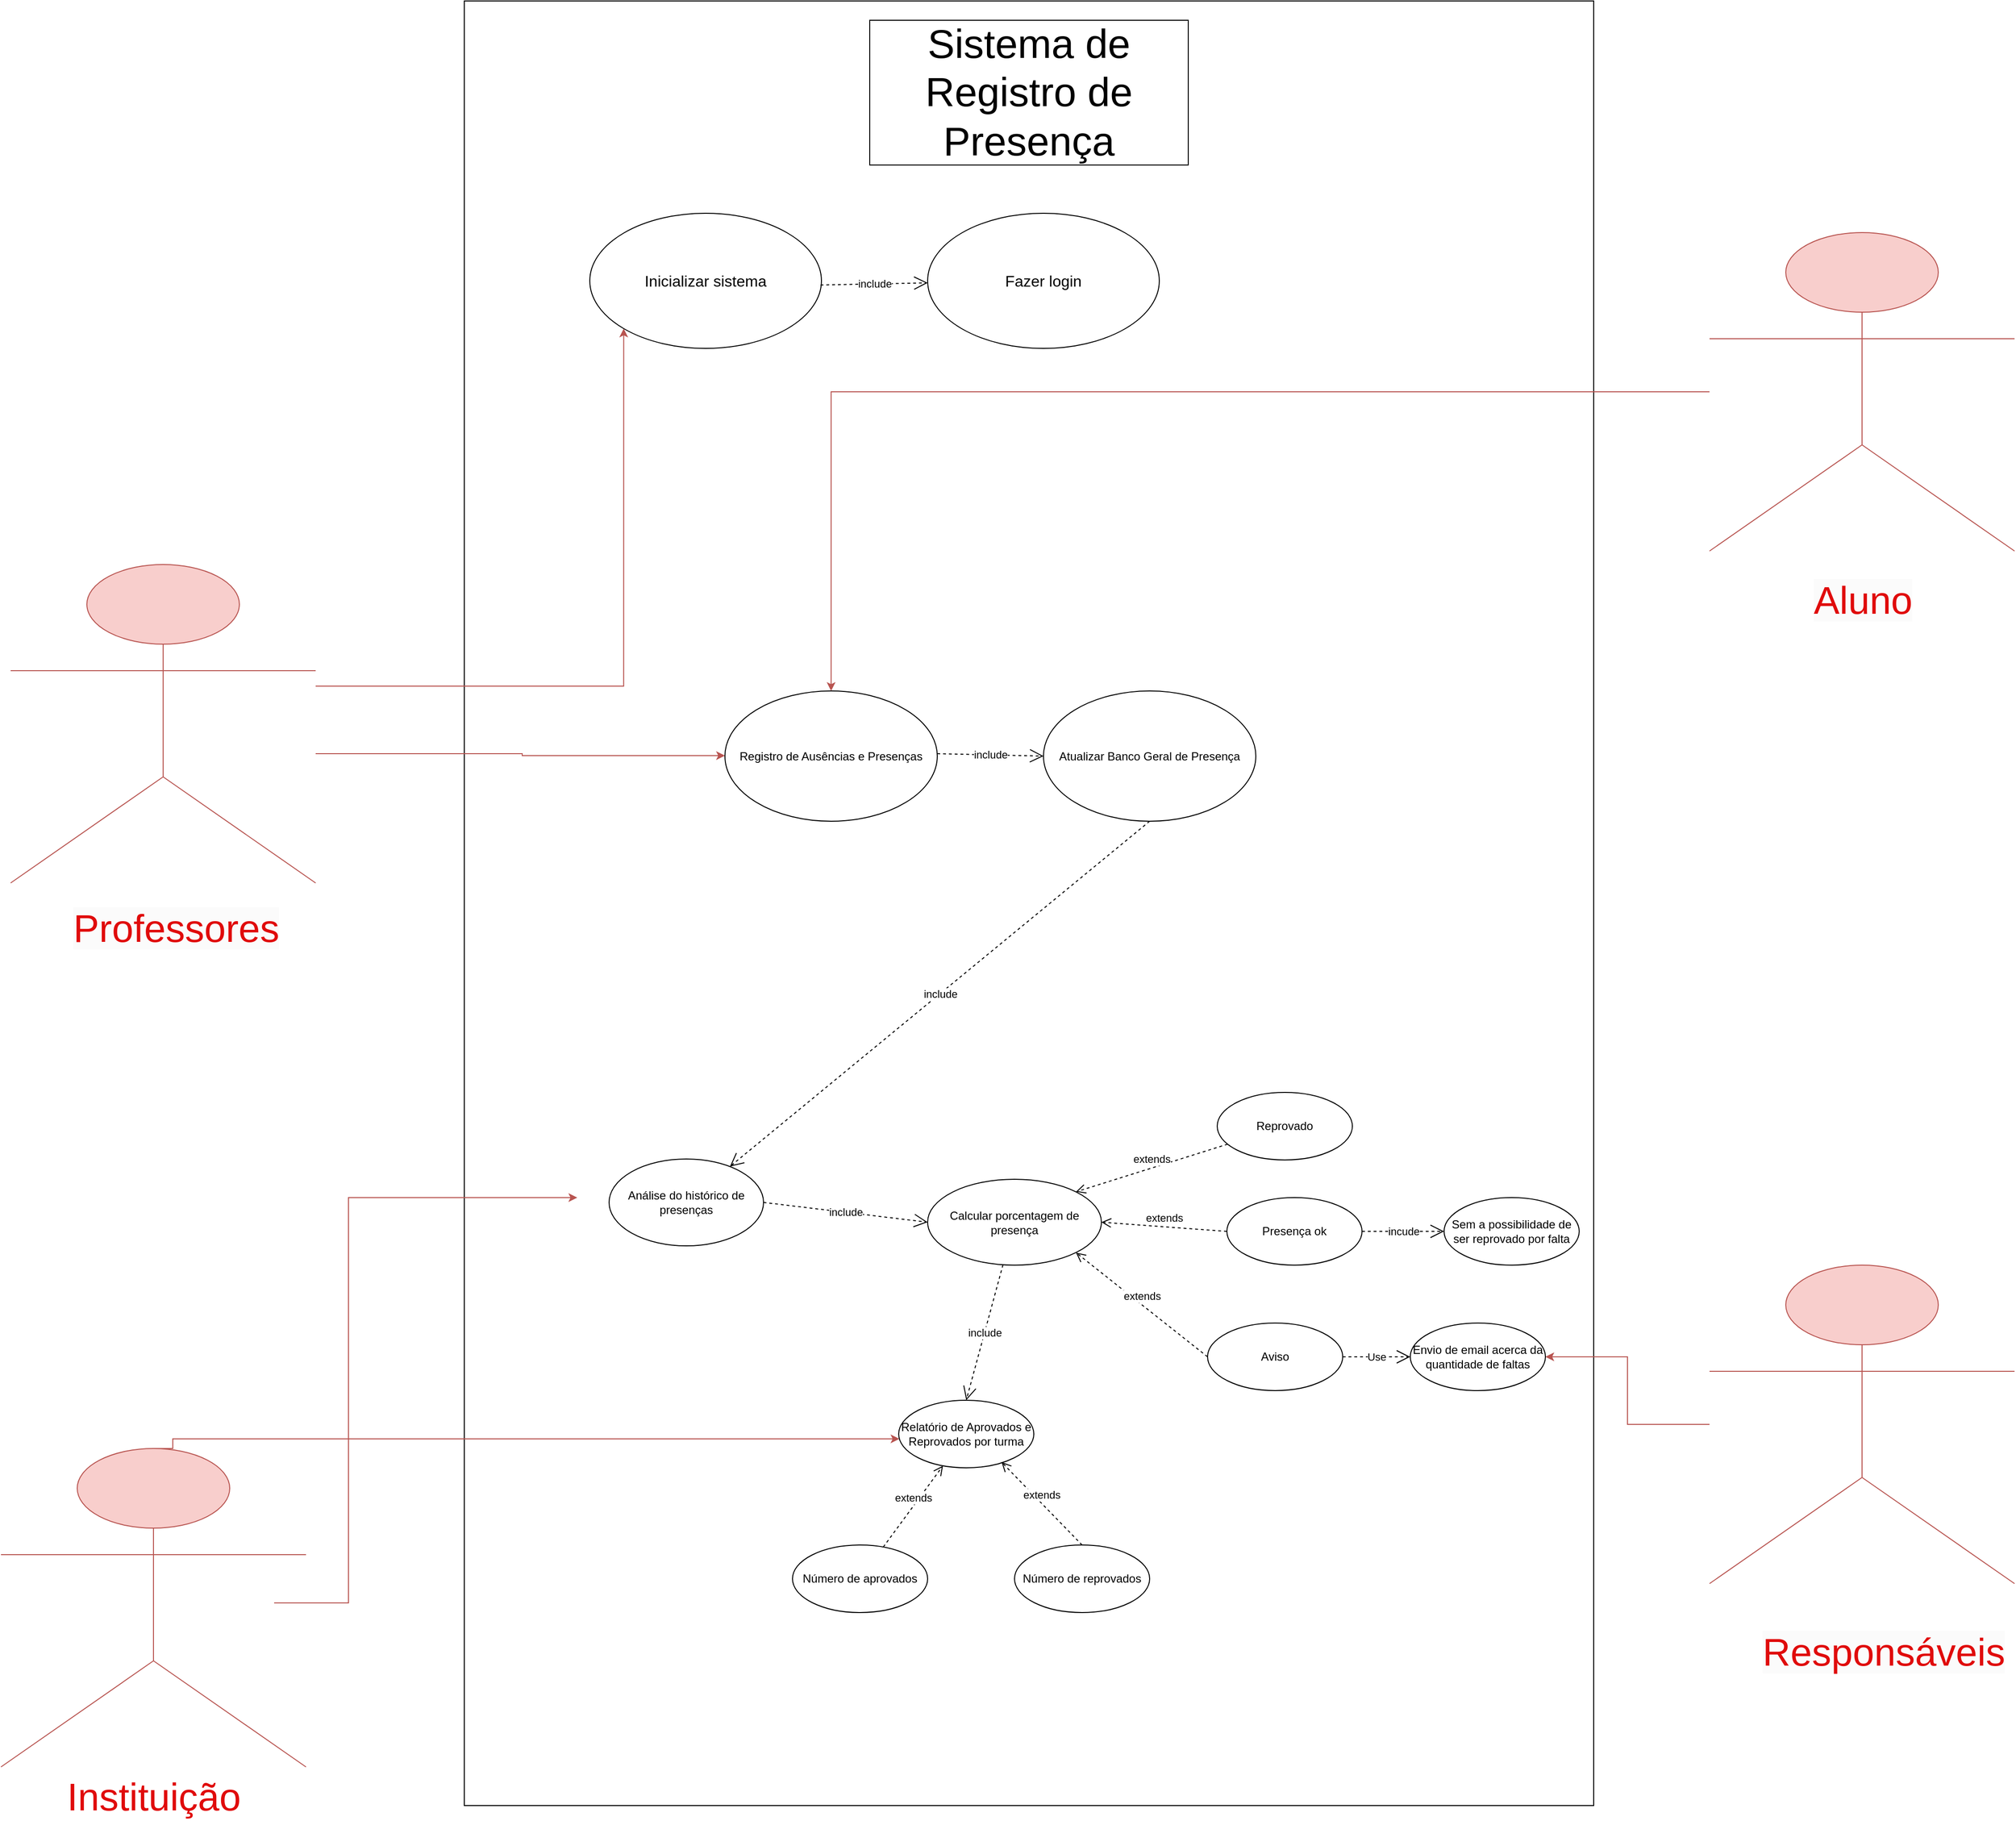 <mxfile version="24.2.1" type="github">
  <diagram name="Página-1" id="Vh1qg6BBF9lEuc6MsgIA">
    <mxGraphModel dx="3267" dy="1135" grid="1" gridSize="10" guides="1" tooltips="1" connect="1" arrows="1" fold="1" page="1" pageScale="1" pageWidth="1169" pageHeight="1654" math="0" shadow="0">
      <root>
        <mxCell id="0" />
        <mxCell id="1" parent="0" />
        <mxCell id="VPOFz69Hzn8sEPwOuCHB-2" value="" style="html=1;points=[[0,0,0,0,5],[0,1,0,0,-5],[1,0,0,0,5],[1,1,0,0,-5]];perimeter=orthogonalPerimeter;outlineConnect=0;targetShapes=umlLifeline;portConstraint=eastwest;newEdgeStyle={&quot;curved&quot;:0,&quot;rounded&quot;:0};" parent="1" vertex="1">
          <mxGeometry x="-570" y="740" width="1170" height="1870" as="geometry" />
        </mxCell>
        <mxCell id="VPOFz69Hzn8sEPwOuCHB-14" style="edgeStyle=orthogonalEdgeStyle;rounded=0;orthogonalLoop=1;jettySize=auto;html=1;entryX=0;entryY=1;entryDx=0;entryDy=0;fillColor=#f8cecc;strokeColor=#b85450;" parent="1" source="VPOFz69Hzn8sEPwOuCHB-3" target="VPOFz69Hzn8sEPwOuCHB-13" edge="1">
          <mxGeometry relative="1" as="geometry">
            <Array as="points">
              <mxPoint x="-405" y="1450" />
            </Array>
          </mxGeometry>
        </mxCell>
        <mxCell id="VPOFz69Hzn8sEPwOuCHB-19" style="edgeStyle=orthogonalEdgeStyle;rounded=0;orthogonalLoop=1;jettySize=auto;html=1;fillColor=#f8cecc;strokeColor=#b85450;" parent="1" source="VPOFz69Hzn8sEPwOuCHB-3" target="VPOFz69Hzn8sEPwOuCHB-15" edge="1">
          <mxGeometry relative="1" as="geometry">
            <Array as="points">
              <mxPoint x="-510" y="1520" />
              <mxPoint x="-510" y="1522" />
            </Array>
          </mxGeometry>
        </mxCell>
        <mxCell id="VPOFz69Hzn8sEPwOuCHB-3" value="&lt;div style=&quot;font-size: 40px;&quot;&gt;&lt;br&gt;&lt;/div&gt;" style="shape=umlActor;verticalLabelPosition=bottom;verticalAlign=top;html=1;fillColor=#f8cecc;strokeColor=#b85450;" parent="1" vertex="1">
          <mxGeometry x="-1040" y="1324" width="316" height="330" as="geometry" />
        </mxCell>
        <mxCell id="VPOFz69Hzn8sEPwOuCHB-35" style="edgeStyle=orthogonalEdgeStyle;rounded=0;orthogonalLoop=1;jettySize=auto;html=1;fillColor=#f8cecc;strokeColor=#b85450;" parent="1" source="VPOFz69Hzn8sEPwOuCHB-7" target="VPOFz69Hzn8sEPwOuCHB-15" edge="1">
          <mxGeometry relative="1" as="geometry" />
        </mxCell>
        <mxCell id="VPOFz69Hzn8sEPwOuCHB-7" value="&lt;div style=&quot;font-size: 40px;&quot;&gt;&lt;br&gt;&lt;/div&gt;" style="shape=umlActor;verticalLabelPosition=bottom;verticalAlign=top;html=1;fillColor=#f8cecc;strokeColor=#b85450;" parent="1" vertex="1">
          <mxGeometry x="720" y="980" width="316" height="330" as="geometry" />
        </mxCell>
        <mxCell id="VPOFz69Hzn8sEPwOuCHB-55" style="edgeStyle=orthogonalEdgeStyle;rounded=0;orthogonalLoop=1;jettySize=auto;html=1;fillColor=#f8cecc;strokeColor=#b85450;" parent="1" source="VPOFz69Hzn8sEPwOuCHB-8" target="VPOFz69Hzn8sEPwOuCHB-51" edge="1">
          <mxGeometry relative="1" as="geometry" />
        </mxCell>
        <mxCell id="VPOFz69Hzn8sEPwOuCHB-8" value="&lt;div style=&quot;font-size: 40px;&quot;&gt;&lt;br&gt;&lt;/div&gt;" style="shape=umlActor;verticalLabelPosition=bottom;verticalAlign=top;html=1;fillColor=#f8cecc;strokeColor=#b85450;" parent="1" vertex="1">
          <mxGeometry x="720" y="2050" width="316" height="330" as="geometry" />
        </mxCell>
        <mxCell id="VPOFz69Hzn8sEPwOuCHB-13" value="&lt;font style=&quot;font-size: 16px;&quot;&gt;Inicializar sistema&lt;/font&gt;" style="ellipse;whiteSpace=wrap;html=1;" parent="1" vertex="1">
          <mxGeometry x="-440" y="960" width="240" height="140" as="geometry" />
        </mxCell>
        <mxCell id="VPOFz69Hzn8sEPwOuCHB-15" value="Registro de Ausências e Presenças" style="ellipse;whiteSpace=wrap;html=1;" parent="1" vertex="1">
          <mxGeometry x="-300" y="1455" width="220" height="135" as="geometry" />
        </mxCell>
        <mxCell id="VPOFz69Hzn8sEPwOuCHB-22" value="Atualizar Banco Geral de Presença" style="ellipse;whiteSpace=wrap;html=1;" parent="1" vertex="1">
          <mxGeometry x="30" y="1455" width="220" height="135" as="geometry" />
        </mxCell>
        <mxCell id="VPOFz69Hzn8sEPwOuCHB-24" value="include" style="endArrow=open;endSize=12;dashed=1;html=1;rounded=0;entryX=0;entryY=0.5;entryDx=0;entryDy=0;" parent="1" target="VPOFz69Hzn8sEPwOuCHB-22" edge="1">
          <mxGeometry width="160" relative="1" as="geometry">
            <mxPoint x="-80" y="1520" as="sourcePoint" />
            <mxPoint x="40" y="1520" as="targetPoint" />
          </mxGeometry>
        </mxCell>
        <mxCell id="VPOFz69Hzn8sEPwOuCHB-26" value="&lt;font style=&quot;font-size: 16px;&quot;&gt;Fazer login&lt;/font&gt;" style="ellipse;whiteSpace=wrap;html=1;" parent="1" vertex="1">
          <mxGeometry x="-90" y="960" width="240" height="140" as="geometry" />
        </mxCell>
        <mxCell id="VPOFz69Hzn8sEPwOuCHB-29" value="include" style="endArrow=open;endSize=12;dashed=1;html=1;rounded=0;exitX=0.996;exitY=0.531;exitDx=0;exitDy=0;exitPerimeter=0;" parent="1" source="VPOFz69Hzn8sEPwOuCHB-13" target="VPOFz69Hzn8sEPwOuCHB-26" edge="1">
          <mxGeometry width="160" relative="1" as="geometry">
            <mxPoint x="-200" y="1040" as="sourcePoint" />
            <mxPoint x="-100" y="1040" as="targetPoint" />
          </mxGeometry>
        </mxCell>
        <mxCell id="VPOFz69Hzn8sEPwOuCHB-63" style="edgeStyle=orthogonalEdgeStyle;rounded=0;orthogonalLoop=1;jettySize=auto;html=1;fillColor=#f8cecc;strokeColor=#b85450;exitX=0.5;exitY=0;exitDx=0;exitDy=0;exitPerimeter=0;" parent="1" target="VPOFz69Hzn8sEPwOuCHB-57" edge="1" source="vbFmJMItp8fNbqVg5773-1">
          <mxGeometry relative="1" as="geometry">
            <mxPoint x="-872" y="2200" as="sourcePoint" />
            <Array as="points">
              <mxPoint x="-872" y="2240" />
              <mxPoint x="-872" y="2230" />
            </Array>
          </mxGeometry>
        </mxCell>
        <mxCell id="VPOFz69Hzn8sEPwOuCHB-31" value="Análise do histórico de presenças" style="ellipse;whiteSpace=wrap;html=1;" parent="1" vertex="1">
          <mxGeometry x="-420" y="1940" width="160" height="90" as="geometry" />
        </mxCell>
        <mxCell id="VPOFz69Hzn8sEPwOuCHB-34" value="include" style="endArrow=open;endSize=12;dashed=1;html=1;rounded=0;exitX=0.5;exitY=1;exitDx=0;exitDy=0;" parent="1" source="VPOFz69Hzn8sEPwOuCHB-22" target="VPOFz69Hzn8sEPwOuCHB-31" edge="1">
          <mxGeometry width="160" relative="1" as="geometry">
            <mxPoint x="90" y="1700" as="sourcePoint" />
            <mxPoint x="250" y="1700" as="targetPoint" />
          </mxGeometry>
        </mxCell>
        <mxCell id="VPOFz69Hzn8sEPwOuCHB-36" value="Calcular porcentagem de presença" style="ellipse;whiteSpace=wrap;html=1;" parent="1" vertex="1">
          <mxGeometry x="-90" y="1961" width="180" height="89" as="geometry" />
        </mxCell>
        <mxCell id="VPOFz69Hzn8sEPwOuCHB-38" value="include" style="endArrow=open;endSize=12;dashed=1;html=1;rounded=0;exitX=1;exitY=0.5;exitDx=0;exitDy=0;entryX=0;entryY=0.5;entryDx=0;entryDy=0;" parent="1" source="VPOFz69Hzn8sEPwOuCHB-31" target="VPOFz69Hzn8sEPwOuCHB-36" edge="1">
          <mxGeometry width="160" relative="1" as="geometry">
            <mxPoint x="-230" y="1984.33" as="sourcePoint" />
            <mxPoint x="-70" y="1984.33" as="targetPoint" />
          </mxGeometry>
        </mxCell>
        <mxCell id="VPOFz69Hzn8sEPwOuCHB-41" value="Reprovado" style="ellipse;whiteSpace=wrap;html=1;" parent="1" vertex="1">
          <mxGeometry x="210" y="1871" width="140" height="70" as="geometry" />
        </mxCell>
        <mxCell id="VPOFz69Hzn8sEPwOuCHB-42" value="Aviso" style="ellipse;whiteSpace=wrap;html=1;" parent="1" vertex="1">
          <mxGeometry x="200" y="2110" width="140" height="70" as="geometry" />
        </mxCell>
        <mxCell id="VPOFz69Hzn8sEPwOuCHB-45" value="extends" style="html=1;verticalAlign=bottom;endArrow=open;dashed=1;endSize=8;curved=0;rounded=0;entryX=1;entryY=0;entryDx=0;entryDy=0;" parent="1" source="VPOFz69Hzn8sEPwOuCHB-41" target="VPOFz69Hzn8sEPwOuCHB-36" edge="1">
          <mxGeometry relative="1" as="geometry">
            <mxPoint x="170" y="1930" as="sourcePoint" />
            <mxPoint x="90" y="1930" as="targetPoint" />
          </mxGeometry>
        </mxCell>
        <mxCell id="VPOFz69Hzn8sEPwOuCHB-46" value="extends" style="html=1;verticalAlign=bottom;endArrow=open;dashed=1;endSize=8;curved=0;rounded=0;entryX=1;entryY=1;entryDx=0;entryDy=0;exitX=0;exitY=0.5;exitDx=0;exitDy=0;" parent="1" source="VPOFz69Hzn8sEPwOuCHB-42" target="VPOFz69Hzn8sEPwOuCHB-36" edge="1">
          <mxGeometry relative="1" as="geometry">
            <mxPoint x="160" y="2108.89" as="sourcePoint" />
            <mxPoint x="80" y="2108.89" as="targetPoint" />
          </mxGeometry>
        </mxCell>
        <mxCell id="VPOFz69Hzn8sEPwOuCHB-47" value="Presença ok" style="ellipse;whiteSpace=wrap;html=1;" parent="1" vertex="1">
          <mxGeometry x="220" y="1980" width="140" height="70" as="geometry" />
        </mxCell>
        <mxCell id="VPOFz69Hzn8sEPwOuCHB-48" value="extends" style="html=1;verticalAlign=bottom;endArrow=open;dashed=1;endSize=8;curved=0;rounded=0;exitX=0;exitY=0.5;exitDx=0;exitDy=0;entryX=1;entryY=0.5;entryDx=0;entryDy=0;" parent="1" source="VPOFz69Hzn8sEPwOuCHB-47" target="VPOFz69Hzn8sEPwOuCHB-36" edge="1">
          <mxGeometry relative="1" as="geometry">
            <mxPoint x="200" y="2020" as="sourcePoint" />
            <mxPoint x="120" y="2020" as="targetPoint" />
          </mxGeometry>
        </mxCell>
        <mxCell id="VPOFz69Hzn8sEPwOuCHB-49" value="Sem a possibilidade de ser reprovado por falta" style="ellipse;whiteSpace=wrap;html=1;" parent="1" vertex="1">
          <mxGeometry x="445" y="1980" width="140" height="70" as="geometry" />
        </mxCell>
        <mxCell id="VPOFz69Hzn8sEPwOuCHB-50" value="incude" style="endArrow=open;endSize=12;dashed=1;html=1;rounded=0;exitX=1;exitY=0.5;exitDx=0;exitDy=0;entryX=0;entryY=0.5;entryDx=0;entryDy=0;" parent="1" source="VPOFz69Hzn8sEPwOuCHB-47" target="VPOFz69Hzn8sEPwOuCHB-49" edge="1">
          <mxGeometry width="160" relative="1" as="geometry">
            <mxPoint x="380" y="2040" as="sourcePoint" />
            <mxPoint x="480" y="2040" as="targetPoint" />
          </mxGeometry>
        </mxCell>
        <mxCell id="VPOFz69Hzn8sEPwOuCHB-51" value="Envio de email acerca da quantidade de faltas" style="ellipse;whiteSpace=wrap;html=1;" parent="1" vertex="1">
          <mxGeometry x="410" y="2110" width="140" height="70" as="geometry" />
        </mxCell>
        <mxCell id="VPOFz69Hzn8sEPwOuCHB-52" value="Use" style="endArrow=open;endSize=12;dashed=1;html=1;rounded=0;exitX=1;exitY=0.5;exitDx=0;exitDy=0;entryX=0;entryY=0.5;entryDx=0;entryDy=0;" parent="1" source="VPOFz69Hzn8sEPwOuCHB-42" target="VPOFz69Hzn8sEPwOuCHB-51" edge="1">
          <mxGeometry width="160" relative="1" as="geometry">
            <mxPoint x="340" y="2180" as="sourcePoint" />
            <mxPoint x="420" y="2180" as="targetPoint" />
          </mxGeometry>
        </mxCell>
        <mxCell id="VPOFz69Hzn8sEPwOuCHB-56" value="include" style="endArrow=open;endSize=12;dashed=1;html=1;rounded=0;entryX=0.5;entryY=0;entryDx=0;entryDy=0;" parent="1" source="VPOFz69Hzn8sEPwOuCHB-36" target="VPOFz69Hzn8sEPwOuCHB-57" edge="1">
          <mxGeometry width="160" relative="1" as="geometry">
            <mxPoint x="-90" y="2160" as="sourcePoint" />
            <mxPoint x="-50" y="2180" as="targetPoint" />
          </mxGeometry>
        </mxCell>
        <mxCell id="VPOFz69Hzn8sEPwOuCHB-57" value="Relatório de Aprovados e Reprovados por turma" style="ellipse;whiteSpace=wrap;html=1;" parent="1" vertex="1">
          <mxGeometry x="-120" y="2190" width="140" height="70" as="geometry" />
        </mxCell>
        <mxCell id="VPOFz69Hzn8sEPwOuCHB-58" value="Número de aprovados" style="ellipse;whiteSpace=wrap;html=1;" parent="1" vertex="1">
          <mxGeometry x="-230" y="2340" width="140" height="70" as="geometry" />
        </mxCell>
        <mxCell id="VPOFz69Hzn8sEPwOuCHB-59" value="Número de reprovados" style="ellipse;whiteSpace=wrap;html=1;" parent="1" vertex="1">
          <mxGeometry y="2340" width="140" height="70" as="geometry" />
        </mxCell>
        <mxCell id="VPOFz69Hzn8sEPwOuCHB-60" value="extends" style="html=1;verticalAlign=bottom;endArrow=open;dashed=1;endSize=8;curved=0;rounded=0;" parent="1" source="VPOFz69Hzn8sEPwOuCHB-58" target="VPOFz69Hzn8sEPwOuCHB-57" edge="1">
          <mxGeometry relative="1" as="geometry">
            <mxPoint x="-150" y="2290" as="sourcePoint" />
            <mxPoint x="-230" y="2290" as="targetPoint" />
          </mxGeometry>
        </mxCell>
        <mxCell id="VPOFz69Hzn8sEPwOuCHB-61" value="extends" style="html=1;verticalAlign=bottom;endArrow=open;dashed=1;endSize=8;curved=0;rounded=0;exitX=0.5;exitY=0;exitDx=0;exitDy=0;entryX=0.761;entryY=0.915;entryDx=0;entryDy=0;entryPerimeter=0;" parent="1" source="VPOFz69Hzn8sEPwOuCHB-59" target="VPOFz69Hzn8sEPwOuCHB-57" edge="1">
          <mxGeometry relative="1" as="geometry">
            <mxPoint x="100" y="2280" as="sourcePoint" />
            <mxPoint x="20" y="2280" as="targetPoint" />
          </mxGeometry>
        </mxCell>
        <mxCell id="vbFmJMItp8fNbqVg5773-10" style="edgeStyle=orthogonalEdgeStyle;rounded=0;orthogonalLoop=1;jettySize=auto;html=1;entryX=0;entryY=0.5;entryDx=0;entryDy=0;fillColor=#f8cecc;strokeColor=#b85450;" edge="1" parent="1">
          <mxGeometry relative="1" as="geometry">
            <mxPoint x="-767" y="2400.048" as="sourcePoint" />
            <mxPoint x="-453.0" y="1980" as="targetPoint" />
            <Array as="points">
              <mxPoint x="-690" y="2400" />
              <mxPoint x="-690" y="1980" />
            </Array>
          </mxGeometry>
        </mxCell>
        <mxCell id="vbFmJMItp8fNbqVg5773-1" value="&lt;div style=&quot;font-size: 40px;&quot;&gt;&lt;font color=&quot;#e00b0b&quot;&gt;Instituição&lt;/font&gt;&lt;/div&gt;" style="shape=umlActor;verticalLabelPosition=bottom;verticalAlign=top;html=1;fillColor=#f8cecc;strokeColor=#b85450;" vertex="1" parent="1">
          <mxGeometry x="-1050" y="2240" width="316" height="330" as="geometry" />
        </mxCell>
        <mxCell id="vbFmJMItp8fNbqVg5773-3" value="&lt;span style=&quot;color: rgb(224, 11, 11); font-family: Helvetica; font-size: 40px; font-style: normal; font-variant-ligatures: normal; font-variant-caps: normal; font-weight: 400; letter-spacing: normal; orphans: 2; text-align: center; text-indent: 0px; text-transform: none; widows: 2; word-spacing: 0px; -webkit-text-stroke-width: 0px; white-space: nowrap; background-color: rgb(251, 251, 251); text-decoration-thickness: initial; text-decoration-style: initial; text-decoration-color: initial; display: inline !important; float: none;&quot;&gt;Professores&lt;/span&gt;" style="text;whiteSpace=wrap;html=1;" vertex="1" parent="1">
          <mxGeometry x="-977" y="1670" width="210" height="70" as="geometry" />
        </mxCell>
        <mxCell id="vbFmJMItp8fNbqVg5773-6" value="&lt;span style=&quot;color: rgb(224, 11, 11); font-family: Helvetica; font-size: 40px; font-style: normal; font-variant-ligatures: normal; font-variant-caps: normal; font-weight: 400; letter-spacing: normal; orphans: 2; text-align: center; text-indent: 0px; text-transform: none; widows: 2; word-spacing: 0px; -webkit-text-stroke-width: 0px; white-space: nowrap; background-color: rgb(251, 251, 251); text-decoration-thickness: initial; text-decoration-style: initial; text-decoration-color: initial; display: inline !important; float: none;&quot;&gt;Aluno&lt;/span&gt;" style="text;whiteSpace=wrap;html=1;" vertex="1" parent="1">
          <mxGeometry x="826" y="1330" width="210" height="70" as="geometry" />
        </mxCell>
        <mxCell id="vbFmJMItp8fNbqVg5773-8" value="&lt;span style=&quot;color: rgb(224, 11, 11); font-family: Helvetica; font-size: 40px; font-style: normal; font-variant-ligatures: normal; font-variant-caps: normal; font-weight: 400; letter-spacing: normal; orphans: 2; text-align: center; text-indent: 0px; text-transform: none; widows: 2; word-spacing: 0px; -webkit-text-stroke-width: 0px; white-space: nowrap; background-color: rgb(251, 251, 251); text-decoration-thickness: initial; text-decoration-style: initial; text-decoration-color: initial; display: inline !important; float: none;&quot;&gt;Responsáveis&lt;/span&gt;" style="text;whiteSpace=wrap;html=1;" vertex="1" parent="1">
          <mxGeometry x="773" y="2420" width="210" height="70" as="geometry" />
        </mxCell>
        <mxCell id="vbFmJMItp8fNbqVg5773-12" value="&lt;font style=&quot;font-size: 42px;&quot;&gt;Sistema de Registro de Presença&lt;/font&gt;" style="rounded=0;whiteSpace=wrap;html=1;" vertex="1" parent="1">
          <mxGeometry x="-150" y="760" width="330" height="150" as="geometry" />
        </mxCell>
      </root>
    </mxGraphModel>
  </diagram>
</mxfile>
